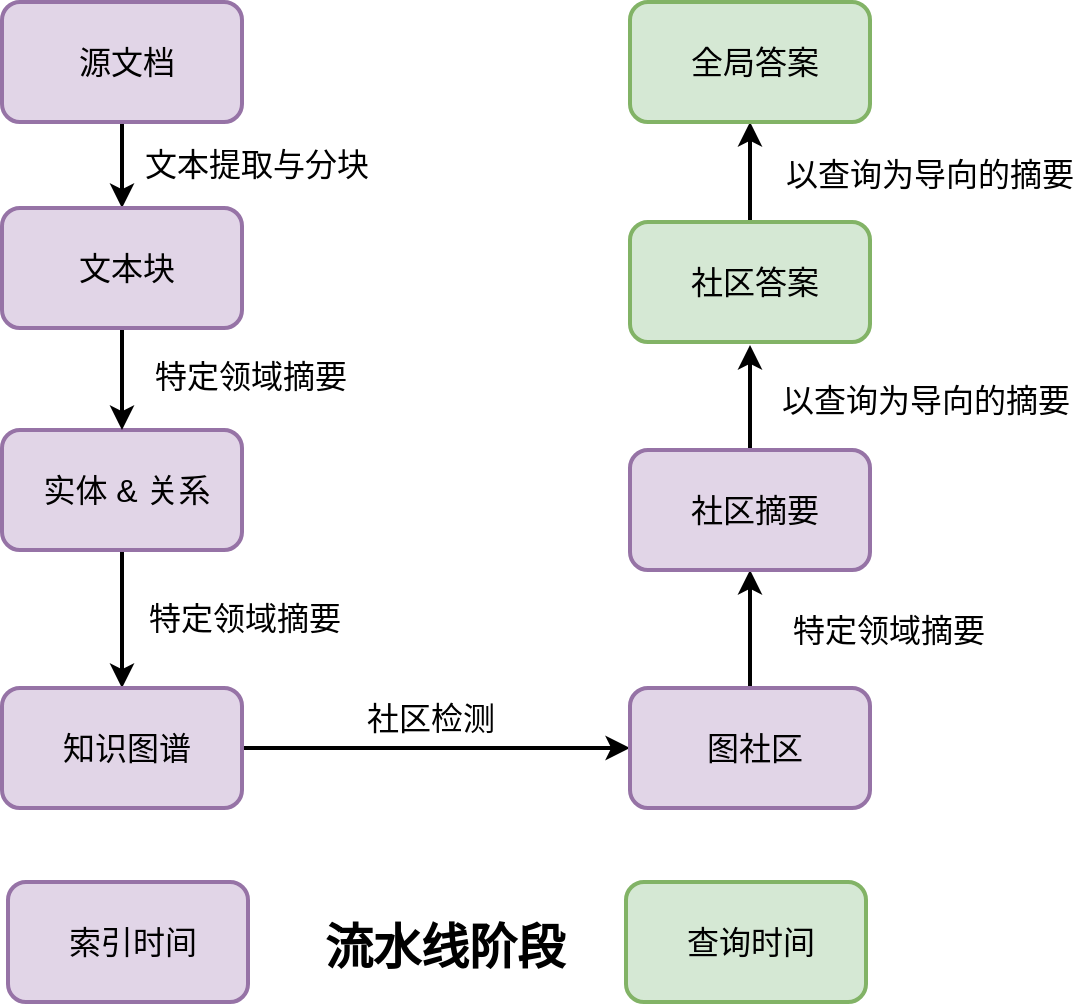<mxfile version="27.1.4">
  <diagram name="Page-1" id="bGCrXOEUAq-z2XJxZs0B">
    <mxGraphModel dx="1234" dy="790" grid="0" gridSize="10" guides="1" tooltips="1" connect="1" arrows="1" fold="1" page="1" pageScale="1" pageWidth="850" pageHeight="1100" math="0" shadow="0">
      <root>
        <mxCell id="0" />
        <mxCell id="1" parent="0" />
        <mxCell id="7ef0NvVpNV2Hqp3OgIYg-39" style="edgeStyle=orthogonalEdgeStyle;rounded=0;orthogonalLoop=1;jettySize=auto;html=1;exitX=0.5;exitY=1;exitDx=0;exitDy=0;entryX=0.5;entryY=0;entryDx=0;entryDy=0;strokeWidth=2;" edge="1" parent="1" source="7ef0NvVpNV2Hqp3OgIYg-2" target="7ef0NvVpNV2Hqp3OgIYg-7">
          <mxGeometry relative="1" as="geometry" />
        </mxCell>
        <mxCell id="7ef0NvVpNV2Hqp3OgIYg-2" value="" style="rounded=1;whiteSpace=wrap;html=1;fillColor=#e1d5e7;strokeColor=#9673a6;strokeWidth=2;" vertex="1" parent="1">
          <mxGeometry x="176" y="300" width="120" height="60" as="geometry" />
        </mxCell>
        <mxCell id="7ef0NvVpNV2Hqp3OgIYg-1" value="&lt;font style=&quot;font-size: 16px;&quot;&gt;实体 &amp;amp; 关系&lt;/font&gt;" style="text;html=1;align=center;verticalAlign=middle;whiteSpace=wrap;rounded=0;" vertex="1" parent="1">
          <mxGeometry x="193" y="315" width="91" height="30" as="geometry" />
        </mxCell>
        <mxCell id="7ef0NvVpNV2Hqp3OgIYg-36" style="edgeStyle=orthogonalEdgeStyle;rounded=0;orthogonalLoop=1;jettySize=auto;html=1;exitX=0.5;exitY=1;exitDx=0;exitDy=0;entryX=0.5;entryY=0;entryDx=0;entryDy=0;strokeWidth=2;" edge="1" parent="1" source="7ef0NvVpNV2Hqp3OgIYg-3" target="7ef0NvVpNV2Hqp3OgIYg-5">
          <mxGeometry relative="1" as="geometry" />
        </mxCell>
        <mxCell id="7ef0NvVpNV2Hqp3OgIYg-3" value="" style="rounded=1;whiteSpace=wrap;html=1;fillColor=#e1d5e7;strokeColor=#9673a6;strokeWidth=2;" vertex="1" parent="1">
          <mxGeometry x="176" y="86" width="120" height="60" as="geometry" />
        </mxCell>
        <mxCell id="7ef0NvVpNV2Hqp3OgIYg-4" value="&lt;span style=&quot;font-size: 16px;&quot;&gt;源文档&lt;/span&gt;" style="text;html=1;align=center;verticalAlign=middle;whiteSpace=wrap;rounded=0;" vertex="1" parent="1">
          <mxGeometry x="193" y="101" width="91" height="30" as="geometry" />
        </mxCell>
        <mxCell id="7ef0NvVpNV2Hqp3OgIYg-37" style="edgeStyle=orthogonalEdgeStyle;rounded=0;orthogonalLoop=1;jettySize=auto;html=1;exitX=0.5;exitY=1;exitDx=0;exitDy=0;entryX=0.5;entryY=0;entryDx=0;entryDy=0;strokeWidth=2;" edge="1" parent="1" source="7ef0NvVpNV2Hqp3OgIYg-5" target="7ef0NvVpNV2Hqp3OgIYg-2">
          <mxGeometry relative="1" as="geometry" />
        </mxCell>
        <mxCell id="7ef0NvVpNV2Hqp3OgIYg-5" value="" style="rounded=1;whiteSpace=wrap;html=1;fillColor=#e1d5e7;strokeColor=#9673a6;strokeWidth=2;" vertex="1" parent="1">
          <mxGeometry x="176" y="189" width="120" height="60" as="geometry" />
        </mxCell>
        <mxCell id="7ef0NvVpNV2Hqp3OgIYg-6" value="&lt;span style=&quot;font-size: 16px;&quot;&gt;文本块&lt;/span&gt;" style="text;html=1;align=center;verticalAlign=middle;whiteSpace=wrap;rounded=0;" vertex="1" parent="1">
          <mxGeometry x="193" y="204" width="91" height="30" as="geometry" />
        </mxCell>
        <mxCell id="7ef0NvVpNV2Hqp3OgIYg-49" style="edgeStyle=orthogonalEdgeStyle;rounded=0;orthogonalLoop=1;jettySize=auto;html=1;exitX=1;exitY=0.5;exitDx=0;exitDy=0;entryX=0;entryY=0.5;entryDx=0;entryDy=0;strokeWidth=2;" edge="1" parent="1" source="7ef0NvVpNV2Hqp3OgIYg-7" target="7ef0NvVpNV2Hqp3OgIYg-32">
          <mxGeometry relative="1" as="geometry" />
        </mxCell>
        <mxCell id="7ef0NvVpNV2Hqp3OgIYg-7" value="" style="rounded=1;whiteSpace=wrap;html=1;fillColor=#e1d5e7;strokeColor=#9673a6;strokeWidth=2;" vertex="1" parent="1">
          <mxGeometry x="176" y="429" width="120" height="60" as="geometry" />
        </mxCell>
        <mxCell id="7ef0NvVpNV2Hqp3OgIYg-8" value="&lt;span style=&quot;font-size: 16px;&quot;&gt;知识图谱&lt;/span&gt;" style="text;html=1;align=center;verticalAlign=middle;whiteSpace=wrap;rounded=0;" vertex="1" parent="1">
          <mxGeometry x="193" y="444" width="91" height="30" as="geometry" />
        </mxCell>
        <mxCell id="7ef0NvVpNV2Hqp3OgIYg-44" style="edgeStyle=orthogonalEdgeStyle;rounded=0;orthogonalLoop=1;jettySize=auto;html=1;exitX=0.5;exitY=0;exitDx=0;exitDy=0;entryX=0.5;entryY=1;entryDx=0;entryDy=0;strokeWidth=2;" edge="1" parent="1" source="7ef0NvVpNV2Hqp3OgIYg-13" target="7ef0NvVpNV2Hqp3OgIYg-15">
          <mxGeometry relative="1" as="geometry" />
        </mxCell>
        <mxCell id="7ef0NvVpNV2Hqp3OgIYg-13" value="" style="rounded=1;whiteSpace=wrap;html=1;fillColor=#d5e8d4;strokeColor=#82b366;strokeWidth=2;" vertex="1" parent="1">
          <mxGeometry x="490" y="196" width="120" height="60" as="geometry" />
        </mxCell>
        <mxCell id="7ef0NvVpNV2Hqp3OgIYg-14" value="&lt;span style=&quot;font-size: 16px;&quot;&gt;社区答案&lt;/span&gt;" style="text;html=1;align=center;verticalAlign=middle;whiteSpace=wrap;rounded=0;" vertex="1" parent="1">
          <mxGeometry x="507" y="211" width="91" height="30" as="geometry" />
        </mxCell>
        <mxCell id="7ef0NvVpNV2Hqp3OgIYg-15" value="" style="rounded=1;whiteSpace=wrap;html=1;fillColor=#d5e8d4;strokeColor=#82b366;strokeWidth=2;" vertex="1" parent="1">
          <mxGeometry x="490" y="86" width="120" height="60" as="geometry" />
        </mxCell>
        <mxCell id="7ef0NvVpNV2Hqp3OgIYg-16" value="&lt;span style=&quot;font-size: 16px;&quot;&gt;全局答案&lt;/span&gt;" style="text;html=1;align=center;verticalAlign=middle;whiteSpace=wrap;rounded=0;" vertex="1" parent="1">
          <mxGeometry x="507" y="101" width="91" height="30" as="geometry" />
        </mxCell>
        <mxCell id="7ef0NvVpNV2Hqp3OgIYg-17" value="&lt;p data-pm-slice=&quot;0 0 []&quot; dir=&quot;auto&quot;&gt;&lt;font style=&quot;font-size: 16px;&quot;&gt;文本提取与分块&lt;/font&gt;&lt;/p&gt;" style="text;html=1;align=center;verticalAlign=middle;whiteSpace=wrap;rounded=0;" vertex="1" parent="1">
          <mxGeometry x="243" y="152" width="121" height="30" as="geometry" />
        </mxCell>
        <mxCell id="7ef0NvVpNV2Hqp3OgIYg-18" value="&lt;p data-pm-slice=&quot;0 0 []&quot; dir=&quot;auto&quot;&gt;&lt;font style=&quot;font-size: 16px;&quot;&gt;特定领域摘要&lt;/font&gt;&lt;/p&gt;" style="text;html=1;align=center;verticalAlign=middle;whiteSpace=wrap;rounded=0;" vertex="1" parent="1">
          <mxGeometry x="240" y="258" width="121" height="30" as="geometry" />
        </mxCell>
        <mxCell id="7ef0NvVpNV2Hqp3OgIYg-19" value="&lt;p data-pm-slice=&quot;0 0 []&quot; dir=&quot;auto&quot;&gt;&lt;font style=&quot;font-size: 16px;&quot;&gt;社区检测&lt;/font&gt;&lt;/p&gt;" style="text;html=1;align=center;verticalAlign=middle;whiteSpace=wrap;rounded=0;" vertex="1" parent="1">
          <mxGeometry x="330" y="429" width="121" height="30" as="geometry" />
        </mxCell>
        <mxCell id="7ef0NvVpNV2Hqp3OgIYg-20" value="&lt;p data-pm-slice=&quot;0 0 []&quot; dir=&quot;auto&quot;&gt;&lt;font style=&quot;font-size: 16px;&quot;&gt;特定领域摘要&lt;/font&gt;&lt;/p&gt;" style="text;html=1;align=center;verticalAlign=middle;whiteSpace=wrap;rounded=0;" vertex="1" parent="1">
          <mxGeometry x="237" y="379" width="121" height="30" as="geometry" />
        </mxCell>
        <mxCell id="7ef0NvVpNV2Hqp3OgIYg-21" value="&lt;p data-pm-slice=&quot;0 0 []&quot; dir=&quot;auto&quot;&gt;&lt;font style=&quot;font-size: 16px;&quot;&gt;特定领域摘要&lt;/font&gt;&lt;/p&gt;" style="text;html=1;align=center;verticalAlign=middle;whiteSpace=wrap;rounded=0;" vertex="1" parent="1">
          <mxGeometry x="559" y="385" width="121" height="30" as="geometry" />
        </mxCell>
        <mxCell id="7ef0NvVpNV2Hqp3OgIYg-22" value="&lt;p data-pm-slice=&quot;0 0 []&quot; dir=&quot;auto&quot;&gt;&lt;font style=&quot;font-size: 16px;&quot;&gt;以查询为导向的摘要&lt;/font&gt;&lt;/p&gt;" style="text;html=1;align=center;verticalAlign=middle;whiteSpace=wrap;rounded=0;" vertex="1" parent="1">
          <mxGeometry x="562" y="270" width="152" height="30" as="geometry" />
        </mxCell>
        <mxCell id="7ef0NvVpNV2Hqp3OgIYg-23" value="&lt;p data-pm-slice=&quot;0 0 []&quot; dir=&quot;auto&quot;&gt;&lt;font style=&quot;font-size: 16px;&quot;&gt;以查询为导向的摘要&lt;/font&gt;&lt;/p&gt;" style="text;html=1;align=center;verticalAlign=middle;whiteSpace=wrap;rounded=0;" vertex="1" parent="1">
          <mxGeometry x="564" y="157" width="152" height="30" as="geometry" />
        </mxCell>
        <mxCell id="7ef0NvVpNV2Hqp3OgIYg-25" value="" style="rounded=1;whiteSpace=wrap;html=1;fillColor=#e1d5e7;strokeColor=#9673a6;strokeWidth=2;" vertex="1" parent="1">
          <mxGeometry x="179" y="526" width="120" height="60" as="geometry" />
        </mxCell>
        <mxCell id="7ef0NvVpNV2Hqp3OgIYg-26" value="&lt;span style=&quot;font-size: 16px;&quot;&gt;索引时间&lt;/span&gt;" style="text;html=1;align=center;verticalAlign=middle;whiteSpace=wrap;rounded=0;" vertex="1" parent="1">
          <mxGeometry x="196" y="541" width="91" height="30" as="geometry" />
        </mxCell>
        <mxCell id="7ef0NvVpNV2Hqp3OgIYg-29" value="&lt;b&gt;&lt;font style=&quot;font-size: 24px;&quot;&gt;流水线阶段&lt;/font&gt;&lt;/b&gt;" style="text;html=1;align=center;verticalAlign=middle;whiteSpace=wrap;rounded=0;" vertex="1" parent="1">
          <mxGeometry x="322" y="544" width="151" height="30" as="geometry" />
        </mxCell>
        <mxCell id="7ef0NvVpNV2Hqp3OgIYg-30" value="" style="rounded=1;whiteSpace=wrap;html=1;fillColor=#d5e8d4;strokeColor=#82b366;strokeWidth=2;" vertex="1" parent="1">
          <mxGeometry x="488" y="526" width="120" height="60" as="geometry" />
        </mxCell>
        <mxCell id="7ef0NvVpNV2Hqp3OgIYg-31" value="&lt;span style=&quot;font-size: 16px;&quot;&gt;查询时间&lt;/span&gt;" style="text;html=1;align=center;verticalAlign=middle;whiteSpace=wrap;rounded=0;" vertex="1" parent="1">
          <mxGeometry x="505" y="541" width="91" height="30" as="geometry" />
        </mxCell>
        <mxCell id="7ef0NvVpNV2Hqp3OgIYg-42" style="edgeStyle=orthogonalEdgeStyle;rounded=0;orthogonalLoop=1;jettySize=auto;html=1;exitX=0.5;exitY=0;exitDx=0;exitDy=0;entryX=0.5;entryY=1;entryDx=0;entryDy=0;strokeWidth=2;" edge="1" parent="1" source="7ef0NvVpNV2Hqp3OgIYg-32" target="7ef0NvVpNV2Hqp3OgIYg-34">
          <mxGeometry relative="1" as="geometry" />
        </mxCell>
        <mxCell id="7ef0NvVpNV2Hqp3OgIYg-32" value="" style="rounded=1;whiteSpace=wrap;html=1;fillColor=#e1d5e7;strokeColor=#9673a6;strokeWidth=2;" vertex="1" parent="1">
          <mxGeometry x="490" y="429" width="120" height="60" as="geometry" />
        </mxCell>
        <mxCell id="7ef0NvVpNV2Hqp3OgIYg-33" value="&lt;span style=&quot;font-size: 16px;&quot;&gt;图社区&lt;/span&gt;" style="text;html=1;align=center;verticalAlign=middle;whiteSpace=wrap;rounded=0;" vertex="1" parent="1">
          <mxGeometry x="507" y="444" width="91" height="30" as="geometry" />
        </mxCell>
        <mxCell id="7ef0NvVpNV2Hqp3OgIYg-43" style="edgeStyle=orthogonalEdgeStyle;rounded=0;orthogonalLoop=1;jettySize=auto;html=1;exitX=0.5;exitY=0;exitDx=0;exitDy=0;strokeWidth=2;" edge="1" parent="1" source="7ef0NvVpNV2Hqp3OgIYg-34">
          <mxGeometry relative="1" as="geometry">
            <mxPoint x="550" y="257.5" as="targetPoint" />
          </mxGeometry>
        </mxCell>
        <mxCell id="7ef0NvVpNV2Hqp3OgIYg-34" value="" style="rounded=1;whiteSpace=wrap;html=1;fillColor=#e1d5e7;strokeColor=#9673a6;strokeWidth=2;" vertex="1" parent="1">
          <mxGeometry x="490" y="310" width="120" height="60" as="geometry" />
        </mxCell>
        <mxCell id="7ef0NvVpNV2Hqp3OgIYg-35" value="&lt;span style=&quot;font-size: 16px;&quot;&gt;社区摘要&lt;/span&gt;" style="text;html=1;align=center;verticalAlign=middle;whiteSpace=wrap;rounded=0;" vertex="1" parent="1">
          <mxGeometry x="507" y="325" width="91" height="30" as="geometry" />
        </mxCell>
      </root>
    </mxGraphModel>
  </diagram>
</mxfile>
